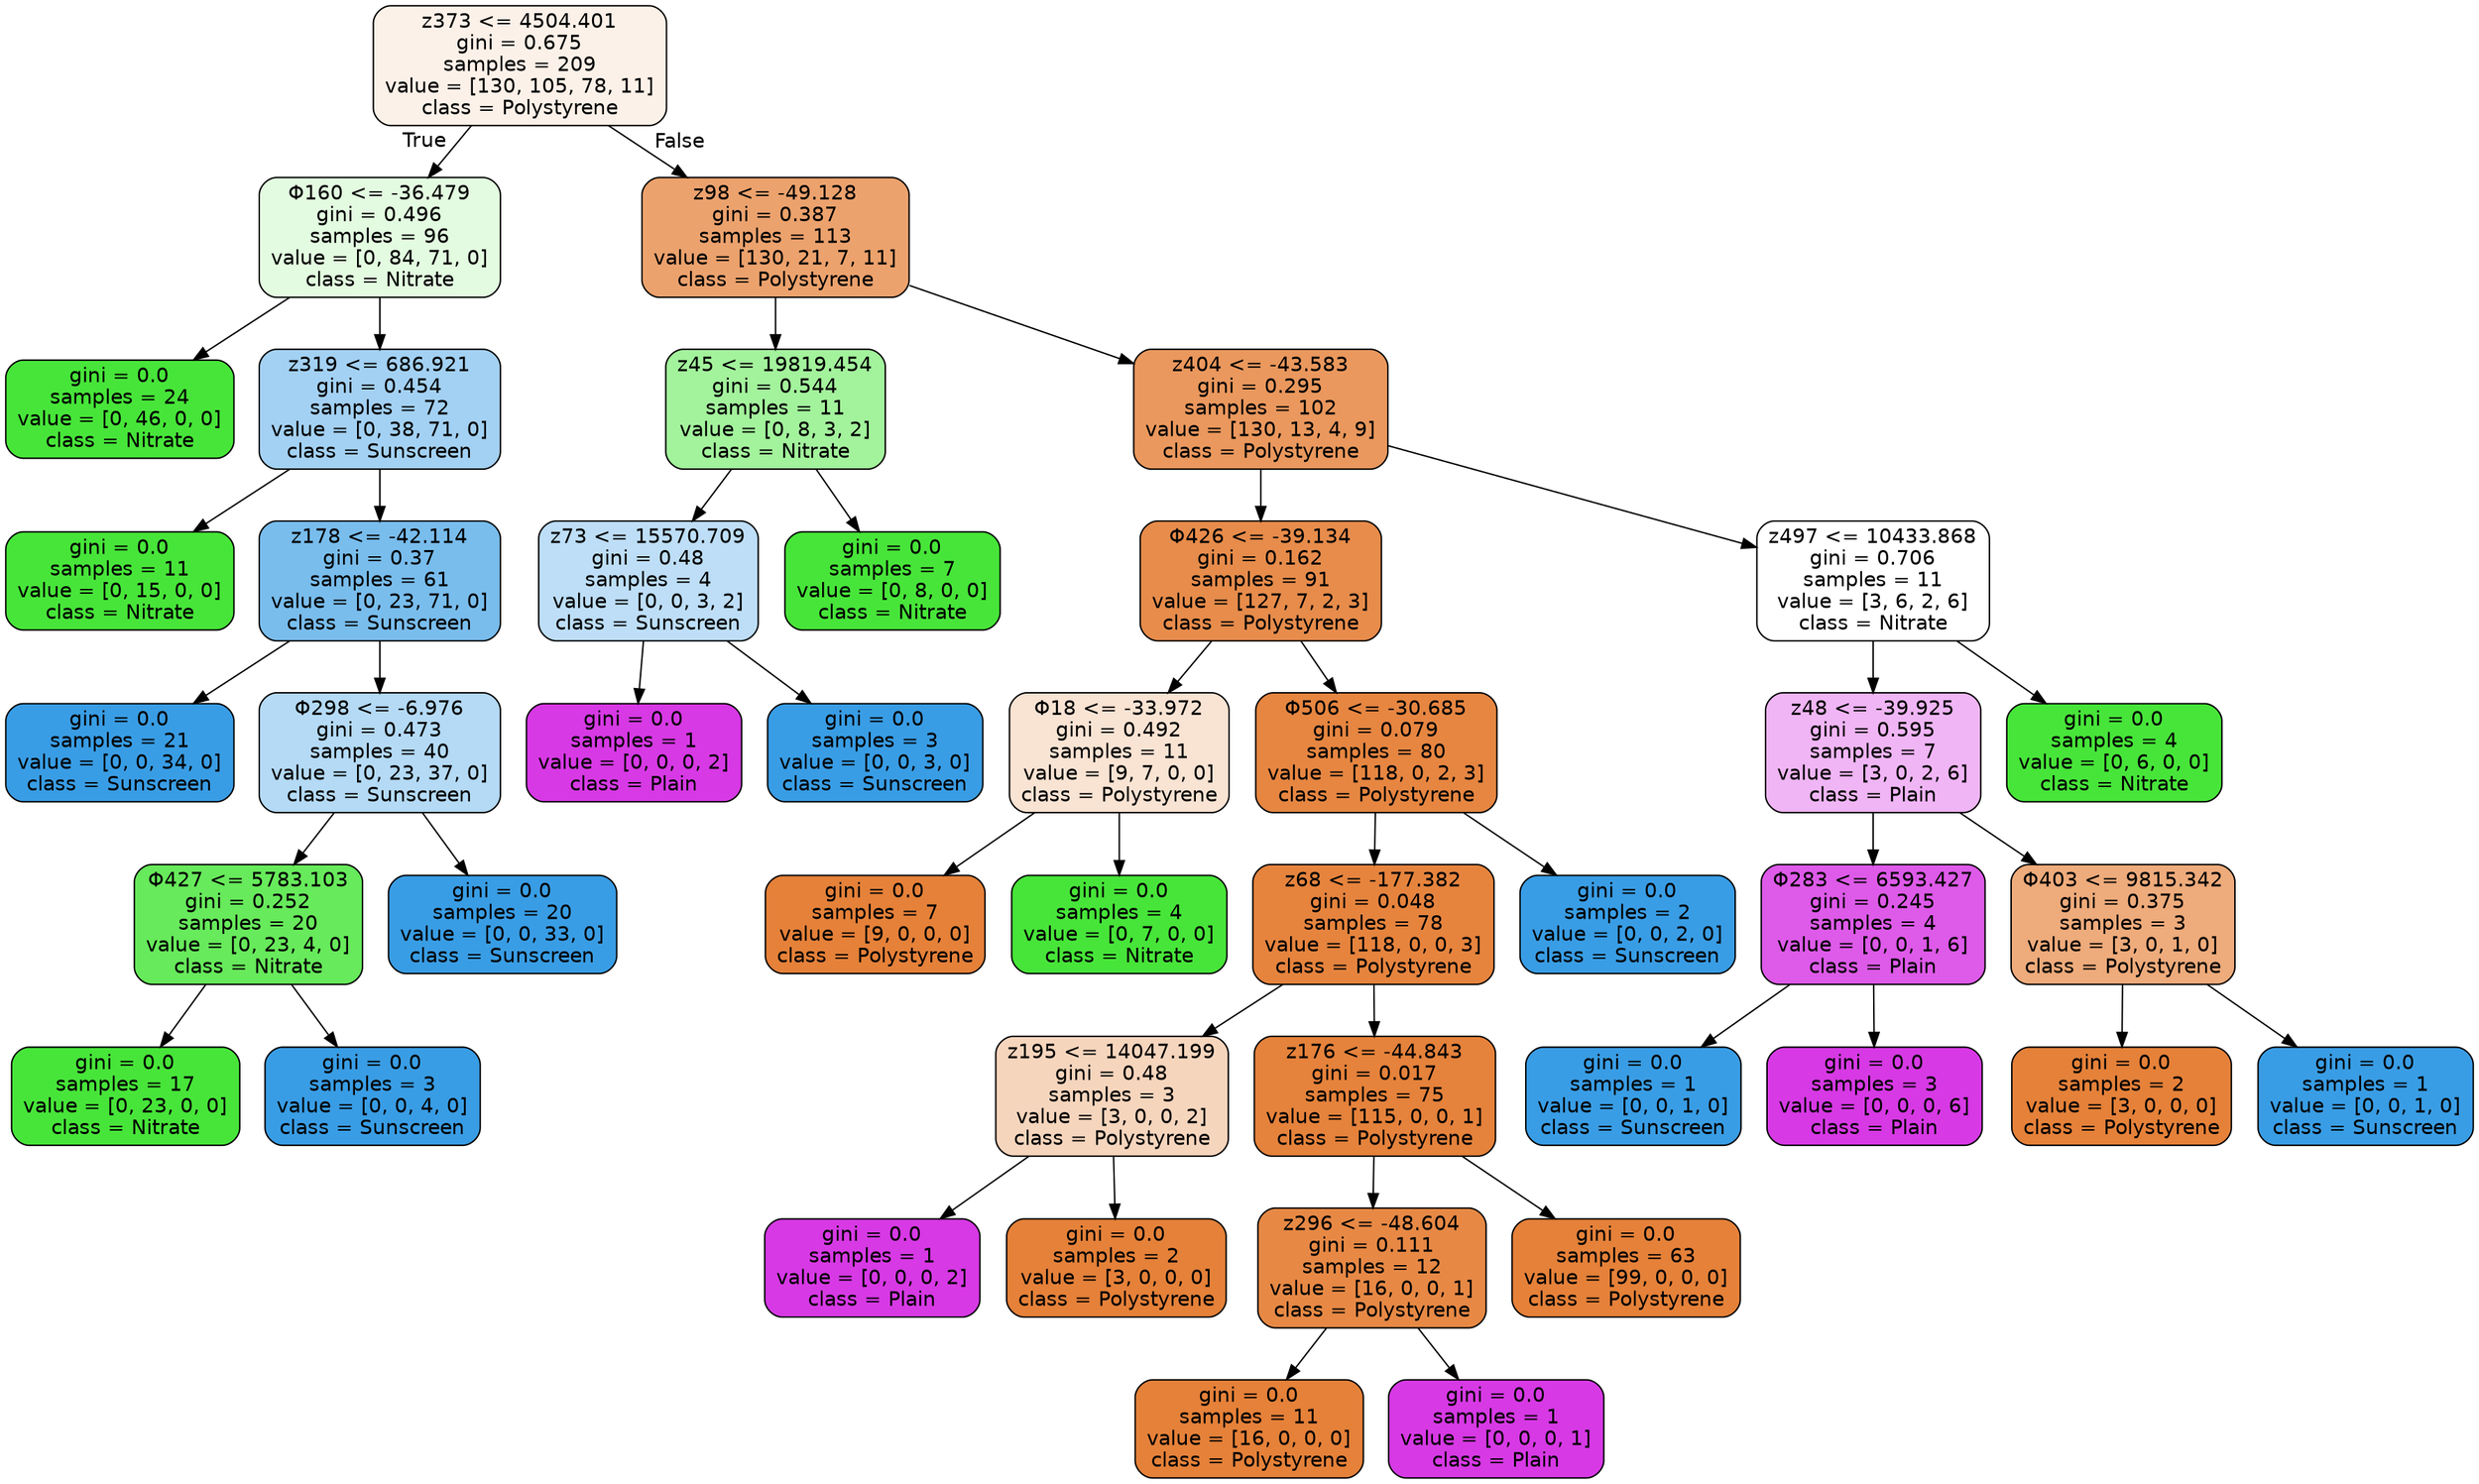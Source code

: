 digraph Tree {
node [shape=box, style="filled, rounded", color="black", fontname="helvetica"] ;
edge [fontname="helvetica"] ;
0 [label="z373 <= 4504.401\ngini = 0.675\nsamples = 209\nvalue = [130, 105, 78, 11]\nclass = Polystyrene", fillcolor="#fcf1e8"] ;
1 [label="Φ160 <= -36.479\ngini = 0.496\nsamples = 96\nvalue = [0, 84, 71, 0]\nclass = Nitrate", fillcolor="#e3fbe0"] ;
0 -> 1 [labeldistance=2.5, labelangle=45, headlabel="True"] ;
2 [label="gini = 0.0\nsamples = 24\nvalue = [0, 46, 0, 0]\nclass = Nitrate", fillcolor="#47e539"] ;
1 -> 2 ;
3 [label="z319 <= 686.921\ngini = 0.454\nsamples = 72\nvalue = [0, 38, 71, 0]\nclass = Sunscreen", fillcolor="#a3d1f3"] ;
1 -> 3 ;
4 [label="gini = 0.0\nsamples = 11\nvalue = [0, 15, 0, 0]\nclass = Nitrate", fillcolor="#47e539"] ;
3 -> 4 ;
5 [label="z178 <= -42.114\ngini = 0.37\nsamples = 61\nvalue = [0, 23, 71, 0]\nclass = Sunscreen", fillcolor="#79bded"] ;
3 -> 5 ;
6 [label="gini = 0.0\nsamples = 21\nvalue = [0, 0, 34, 0]\nclass = Sunscreen", fillcolor="#399de5"] ;
5 -> 6 ;
7 [label="Φ298 <= -6.976\ngini = 0.473\nsamples = 40\nvalue = [0, 23, 37, 0]\nclass = Sunscreen", fillcolor="#b4daf5"] ;
5 -> 7 ;
8 [label="Φ427 <= 5783.103\ngini = 0.252\nsamples = 20\nvalue = [0, 23, 4, 0]\nclass = Nitrate", fillcolor="#67ea5b"] ;
7 -> 8 ;
9 [label="gini = 0.0\nsamples = 17\nvalue = [0, 23, 0, 0]\nclass = Nitrate", fillcolor="#47e539"] ;
8 -> 9 ;
10 [label="gini = 0.0\nsamples = 3\nvalue = [0, 0, 4, 0]\nclass = Sunscreen", fillcolor="#399de5"] ;
8 -> 10 ;
11 [label="gini = 0.0\nsamples = 20\nvalue = [0, 0, 33, 0]\nclass = Sunscreen", fillcolor="#399de5"] ;
7 -> 11 ;
12 [label="z98 <= -49.128\ngini = 0.387\nsamples = 113\nvalue = [130, 21, 7, 11]\nclass = Polystyrene", fillcolor="#eca26d"] ;
0 -> 12 [labeldistance=2.5, labelangle=-45, headlabel="False"] ;
13 [label="z45 <= 19819.454\ngini = 0.544\nsamples = 11\nvalue = [0, 8, 3, 2]\nclass = Nitrate", fillcolor="#a3f29c"] ;
12 -> 13 ;
14 [label="z73 <= 15570.709\ngini = 0.48\nsamples = 4\nvalue = [0, 0, 3, 2]\nclass = Sunscreen", fillcolor="#bddef6"] ;
13 -> 14 ;
15 [label="gini = 0.0\nsamples = 1\nvalue = [0, 0, 0, 2]\nclass = Plain", fillcolor="#d739e5"] ;
14 -> 15 ;
16 [label="gini = 0.0\nsamples = 3\nvalue = [0, 0, 3, 0]\nclass = Sunscreen", fillcolor="#399de5"] ;
14 -> 16 ;
17 [label="gini = 0.0\nsamples = 7\nvalue = [0, 8, 0, 0]\nclass = Nitrate", fillcolor="#47e539"] ;
13 -> 17 ;
18 [label="z404 <= -43.583\ngini = 0.295\nsamples = 102\nvalue = [130, 13, 4, 9]\nclass = Polystyrene", fillcolor="#ea985d"] ;
12 -> 18 ;
19 [label="Φ426 <= -39.134\ngini = 0.162\nsamples = 91\nvalue = [127, 7, 2, 3]\nclass = Polystyrene", fillcolor="#e78c4b"] ;
18 -> 19 ;
20 [label="Φ18 <= -33.972\ngini = 0.492\nsamples = 11\nvalue = [9, 7, 0, 0]\nclass = Polystyrene", fillcolor="#f9e3d3"] ;
19 -> 20 ;
21 [label="gini = 0.0\nsamples = 7\nvalue = [9, 0, 0, 0]\nclass = Polystyrene", fillcolor="#e58139"] ;
20 -> 21 ;
22 [label="gini = 0.0\nsamples = 4\nvalue = [0, 7, 0, 0]\nclass = Nitrate", fillcolor="#47e539"] ;
20 -> 22 ;
23 [label="Φ506 <= -30.685\ngini = 0.079\nsamples = 80\nvalue = [118, 0, 2, 3]\nclass = Polystyrene", fillcolor="#e68641"] ;
19 -> 23 ;
24 [label="z68 <= -177.382\ngini = 0.048\nsamples = 78\nvalue = [118, 0, 0, 3]\nclass = Polystyrene", fillcolor="#e6843e"] ;
23 -> 24 ;
25 [label="z195 <= 14047.199\ngini = 0.48\nsamples = 3\nvalue = [3, 0, 0, 2]\nclass = Polystyrene", fillcolor="#f6d5bd"] ;
24 -> 25 ;
26 [label="gini = 0.0\nsamples = 1\nvalue = [0, 0, 0, 2]\nclass = Plain", fillcolor="#d739e5"] ;
25 -> 26 ;
27 [label="gini = 0.0\nsamples = 2\nvalue = [3, 0, 0, 0]\nclass = Polystyrene", fillcolor="#e58139"] ;
25 -> 27 ;
28 [label="z176 <= -44.843\ngini = 0.017\nsamples = 75\nvalue = [115, 0, 0, 1]\nclass = Polystyrene", fillcolor="#e5823b"] ;
24 -> 28 ;
29 [label="z296 <= -48.604\ngini = 0.111\nsamples = 12\nvalue = [16, 0, 0, 1]\nclass = Polystyrene", fillcolor="#e78945"] ;
28 -> 29 ;
30 [label="gini = 0.0\nsamples = 11\nvalue = [16, 0, 0, 0]\nclass = Polystyrene", fillcolor="#e58139"] ;
29 -> 30 ;
31 [label="gini = 0.0\nsamples = 1\nvalue = [0, 0, 0, 1]\nclass = Plain", fillcolor="#d739e5"] ;
29 -> 31 ;
32 [label="gini = 0.0\nsamples = 63\nvalue = [99, 0, 0, 0]\nclass = Polystyrene", fillcolor="#e58139"] ;
28 -> 32 ;
33 [label="gini = 0.0\nsamples = 2\nvalue = [0, 0, 2, 0]\nclass = Sunscreen", fillcolor="#399de5"] ;
23 -> 33 ;
34 [label="z497 <= 10433.868\ngini = 0.706\nsamples = 11\nvalue = [3, 6, 2, 6]\nclass = Nitrate", fillcolor="#ffffff"] ;
18 -> 34 ;
35 [label="z48 <= -39.925\ngini = 0.595\nsamples = 7\nvalue = [3, 0, 2, 6]\nclass = Plain", fillcolor="#f0b5f5"] ;
34 -> 35 ;
36 [label="Φ283 <= 6593.427\ngini = 0.245\nsamples = 4\nvalue = [0, 0, 1, 6]\nclass = Plain", fillcolor="#de5ae9"] ;
35 -> 36 ;
37 [label="gini = 0.0\nsamples = 1\nvalue = [0, 0, 1, 0]\nclass = Sunscreen", fillcolor="#399de5"] ;
36 -> 37 ;
38 [label="gini = 0.0\nsamples = 3\nvalue = [0, 0, 0, 6]\nclass = Plain", fillcolor="#d739e5"] ;
36 -> 38 ;
39 [label="Φ403 <= 9815.342\ngini = 0.375\nsamples = 3\nvalue = [3, 0, 1, 0]\nclass = Polystyrene", fillcolor="#eeab7b"] ;
35 -> 39 ;
40 [label="gini = 0.0\nsamples = 2\nvalue = [3, 0, 0, 0]\nclass = Polystyrene", fillcolor="#e58139"] ;
39 -> 40 ;
41 [label="gini = 0.0\nsamples = 1\nvalue = [0, 0, 1, 0]\nclass = Sunscreen", fillcolor="#399de5"] ;
39 -> 41 ;
42 [label="gini = 0.0\nsamples = 4\nvalue = [0, 6, 0, 0]\nclass = Nitrate", fillcolor="#47e539"] ;
34 -> 42 ;
}